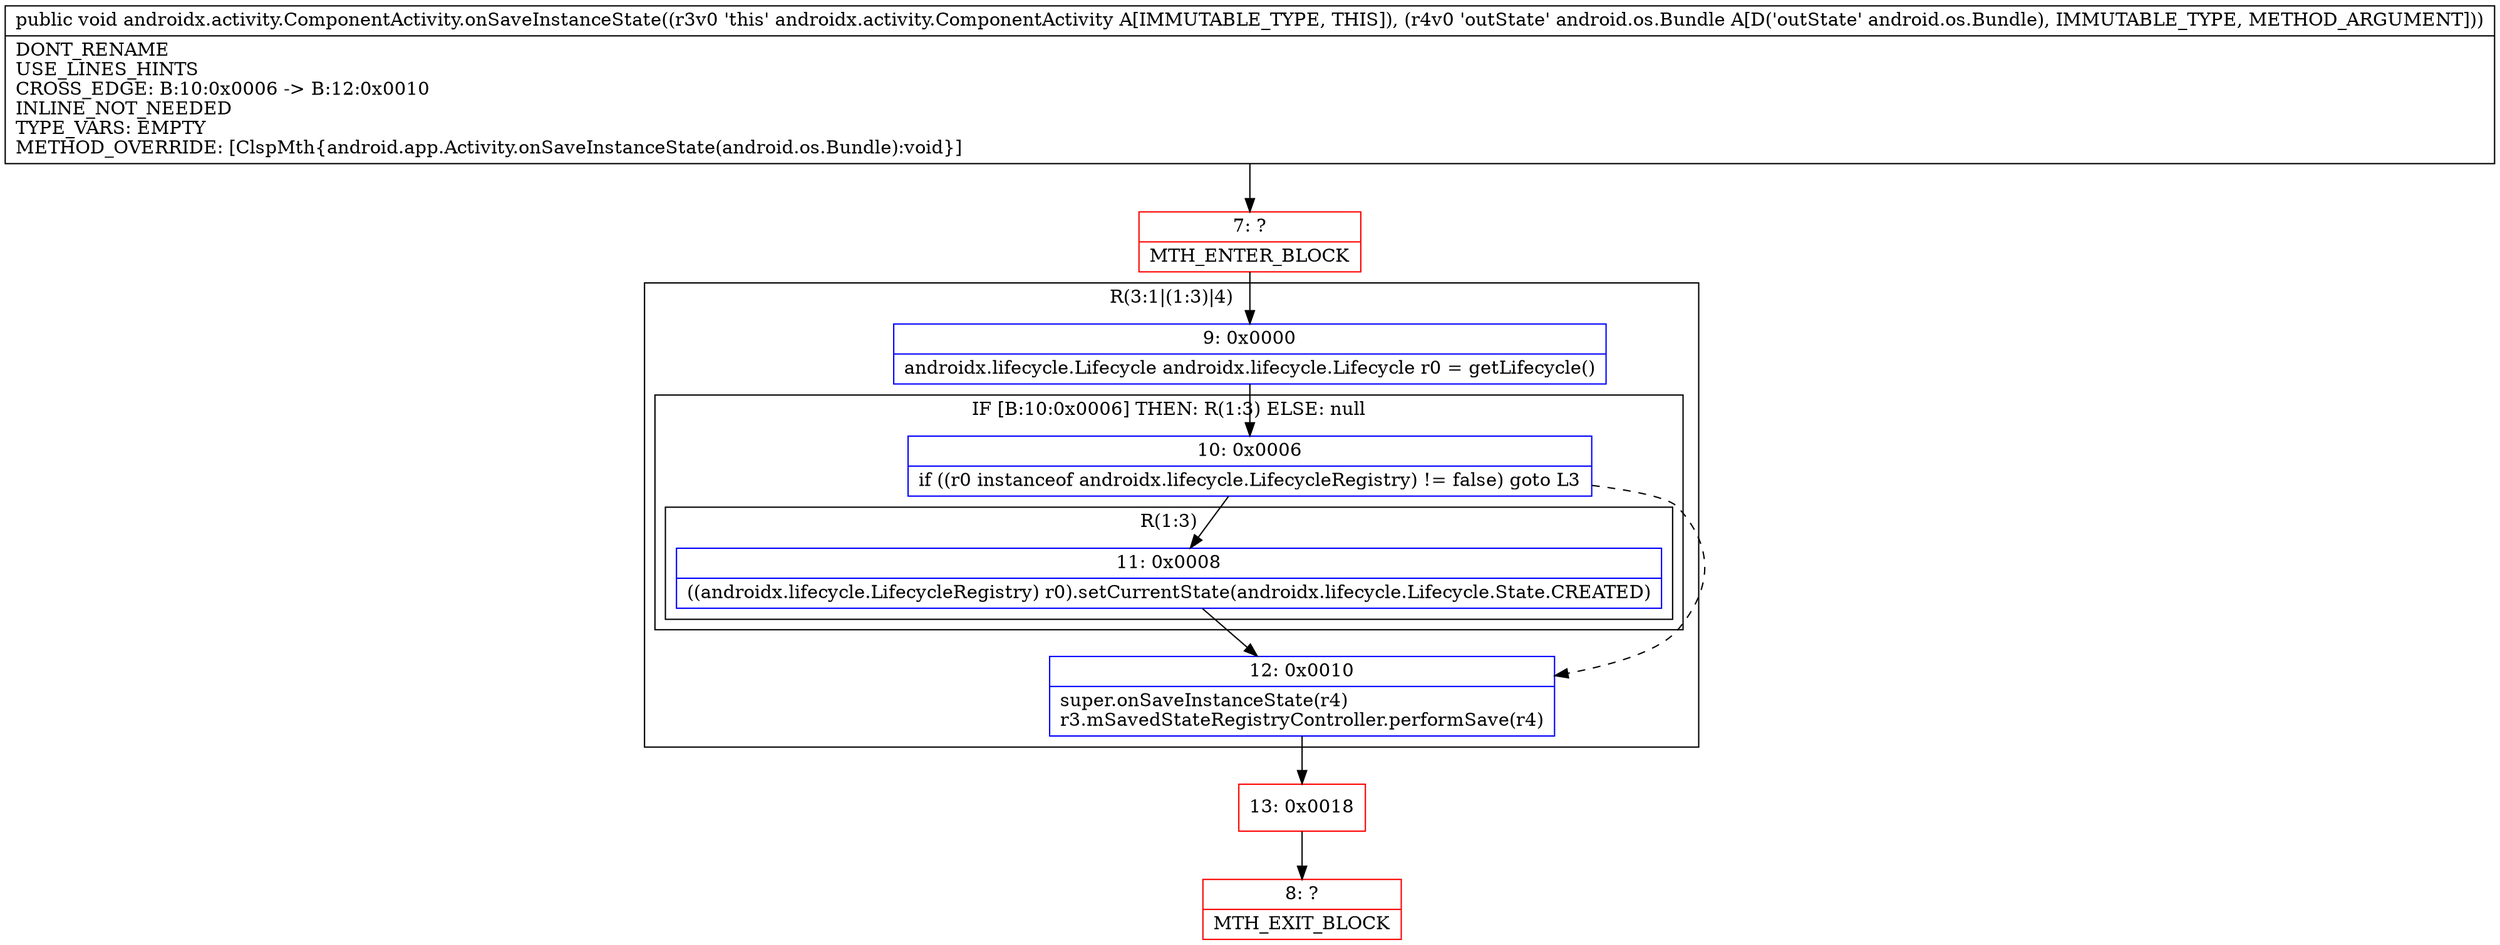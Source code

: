 digraph "CFG forandroidx.activity.ComponentActivity.onSaveInstanceState(Landroid\/os\/Bundle;)V" {
subgraph cluster_Region_1232263905 {
label = "R(3:1|(1:3)|4)";
node [shape=record,color=blue];
Node_9 [shape=record,label="{9\:\ 0x0000|androidx.lifecycle.Lifecycle androidx.lifecycle.Lifecycle r0 = getLifecycle()\l}"];
subgraph cluster_IfRegion_1048990652 {
label = "IF [B:10:0x0006] THEN: R(1:3) ELSE: null";
node [shape=record,color=blue];
Node_10 [shape=record,label="{10\:\ 0x0006|if ((r0 instanceof androidx.lifecycle.LifecycleRegistry) != false) goto L3\l}"];
subgraph cluster_Region_428551241 {
label = "R(1:3)";
node [shape=record,color=blue];
Node_11 [shape=record,label="{11\:\ 0x0008|((androidx.lifecycle.LifecycleRegistry) r0).setCurrentState(androidx.lifecycle.Lifecycle.State.CREATED)\l}"];
}
}
Node_12 [shape=record,label="{12\:\ 0x0010|super.onSaveInstanceState(r4)\lr3.mSavedStateRegistryController.performSave(r4)\l}"];
}
Node_7 [shape=record,color=red,label="{7\:\ ?|MTH_ENTER_BLOCK\l}"];
Node_13 [shape=record,color=red,label="{13\:\ 0x0018}"];
Node_8 [shape=record,color=red,label="{8\:\ ?|MTH_EXIT_BLOCK\l}"];
MethodNode[shape=record,label="{public void androidx.activity.ComponentActivity.onSaveInstanceState((r3v0 'this' androidx.activity.ComponentActivity A[IMMUTABLE_TYPE, THIS]), (r4v0 'outState' android.os.Bundle A[D('outState' android.os.Bundle), IMMUTABLE_TYPE, METHOD_ARGUMENT]))  | DONT_RENAME\lUSE_LINES_HINTS\lCROSS_EDGE: B:10:0x0006 \-\> B:12:0x0010\lINLINE_NOT_NEEDED\lTYPE_VARS: EMPTY\lMETHOD_OVERRIDE: [ClspMth\{android.app.Activity.onSaveInstanceState(android.os.Bundle):void\}]\l}"];
MethodNode -> Node_7;Node_9 -> Node_10;
Node_10 -> Node_11;
Node_10 -> Node_12[style=dashed];
Node_11 -> Node_12;
Node_12 -> Node_13;
Node_7 -> Node_9;
Node_13 -> Node_8;
}

